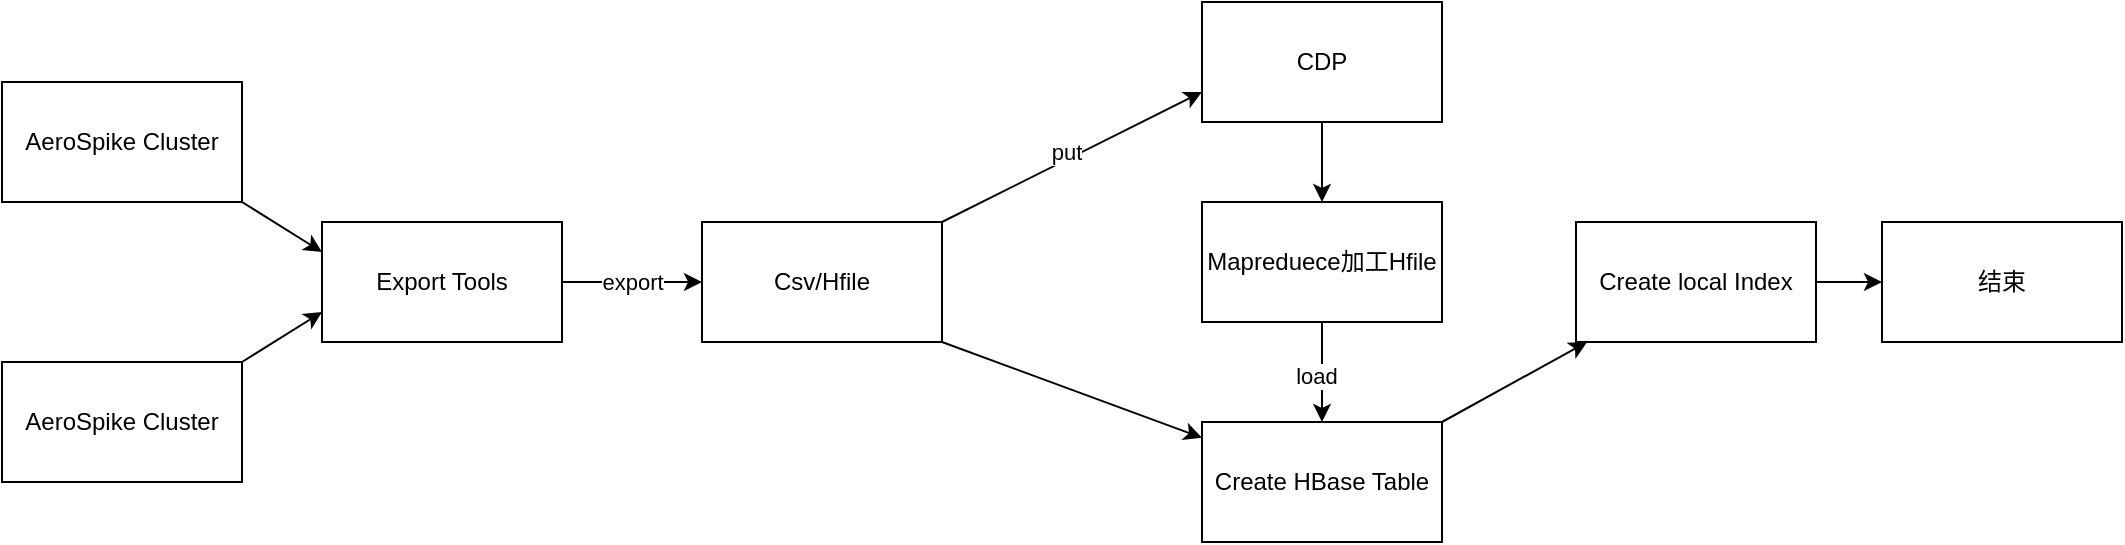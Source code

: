 <mxfile version="20.1.1" type="github"><diagram id="20zDZgV9sf-Oyvgb4a60" name="Page-1"><mxGraphModel dx="1298" dy="882" grid="1" gridSize="10" guides="1" tooltips="1" connect="1" arrows="1" fold="1" page="1" pageScale="1" pageWidth="827" pageHeight="1169" math="0" shadow="0"><root><mxCell id="0"/><mxCell id="1" parent="0"/><mxCell id="YC1pgDmq5oyz4lVh5C-_-7" style="rounded=0;orthogonalLoop=1;jettySize=auto;html=1;entryX=0;entryY=0.25;entryDx=0;entryDy=0;exitX=1;exitY=1;exitDx=0;exitDy=0;" edge="1" parent="1" source="YC1pgDmq5oyz4lVh5C-_-1" target="YC1pgDmq5oyz4lVh5C-_-2"><mxGeometry relative="1" as="geometry"/></mxCell><mxCell id="YC1pgDmq5oyz4lVh5C-_-1" value="AeroSpike Cluster" style="rounded=0;whiteSpace=wrap;html=1;" vertex="1" parent="1"><mxGeometry x="40" y="140" width="120" height="60" as="geometry"/></mxCell><mxCell id="YC1pgDmq5oyz4lVh5C-_-9" value="export" style="edgeStyle=none;rounded=0;orthogonalLoop=1;jettySize=auto;html=1;" edge="1" parent="1" source="YC1pgDmq5oyz4lVh5C-_-2" target="YC1pgDmq5oyz4lVh5C-_-8"><mxGeometry relative="1" as="geometry"/></mxCell><mxCell id="YC1pgDmq5oyz4lVh5C-_-2" value="Export Tools" style="rounded=0;whiteSpace=wrap;html=1;" vertex="1" parent="1"><mxGeometry x="200" y="210" width="120" height="60" as="geometry"/></mxCell><mxCell id="YC1pgDmq5oyz4lVh5C-_-6" style="rounded=0;orthogonalLoop=1;jettySize=auto;html=1;entryX=0;entryY=0.75;entryDx=0;entryDy=0;exitX=1;exitY=0;exitDx=0;exitDy=0;" edge="1" parent="1" source="YC1pgDmq5oyz4lVh5C-_-4" target="YC1pgDmq5oyz4lVh5C-_-2"><mxGeometry relative="1" as="geometry"/></mxCell><mxCell id="YC1pgDmq5oyz4lVh5C-_-4" value="AeroSpike Cluster" style="rounded=0;whiteSpace=wrap;html=1;" vertex="1" parent="1"><mxGeometry x="40" y="280" width="120" height="60" as="geometry"/></mxCell><mxCell id="YC1pgDmq5oyz4lVh5C-_-14" style="edgeStyle=none;rounded=0;orthogonalLoop=1;jettySize=auto;html=1;entryX=0;entryY=0.75;entryDx=0;entryDy=0;exitX=1;exitY=0;exitDx=0;exitDy=0;" edge="1" parent="1" source="YC1pgDmq5oyz4lVh5C-_-8" target="YC1pgDmq5oyz4lVh5C-_-13"><mxGeometry relative="1" as="geometry"/></mxCell><mxCell id="YC1pgDmq5oyz4lVh5C-_-15" value="put" style="edgeLabel;html=1;align=center;verticalAlign=middle;resizable=0;points=[];" vertex="1" connectable="0" parent="YC1pgDmq5oyz4lVh5C-_-14"><mxGeometry x="-0.026" y="5" relative="1" as="geometry"><mxPoint y="1" as="offset"/></mxGeometry></mxCell><mxCell id="YC1pgDmq5oyz4lVh5C-_-17" value="" style="edgeStyle=none;rounded=0;orthogonalLoop=1;jettySize=auto;html=1;exitX=1;exitY=1;exitDx=0;exitDy=0;" edge="1" parent="1" source="YC1pgDmq5oyz4lVh5C-_-8" target="YC1pgDmq5oyz4lVh5C-_-16"><mxGeometry relative="1" as="geometry"/></mxCell><mxCell id="YC1pgDmq5oyz4lVh5C-_-8" value="Csv/Hfile" style="rounded=0;whiteSpace=wrap;html=1;" vertex="1" parent="1"><mxGeometry x="390" y="210" width="120" height="60" as="geometry"/></mxCell><mxCell id="YC1pgDmq5oyz4lVh5C-_-19" value="" style="edgeStyle=none;rounded=0;orthogonalLoop=1;jettySize=auto;html=1;" edge="1" parent="1" source="YC1pgDmq5oyz4lVh5C-_-13" target="YC1pgDmq5oyz4lVh5C-_-18"><mxGeometry relative="1" as="geometry"/></mxCell><mxCell id="YC1pgDmq5oyz4lVh5C-_-13" value="CDP" style="rounded=0;whiteSpace=wrap;html=1;" vertex="1" parent="1"><mxGeometry x="640" y="100" width="120" height="60" as="geometry"/></mxCell><mxCell id="YC1pgDmq5oyz4lVh5C-_-23" value="" style="edgeStyle=none;rounded=0;orthogonalLoop=1;jettySize=auto;html=1;exitX=1;exitY=0;exitDx=0;exitDy=0;" edge="1" parent="1" source="YC1pgDmq5oyz4lVh5C-_-16" target="YC1pgDmq5oyz4lVh5C-_-22"><mxGeometry relative="1" as="geometry"/></mxCell><mxCell id="YC1pgDmq5oyz4lVh5C-_-16" value="Create HBase Table" style="rounded=0;whiteSpace=wrap;html=1;" vertex="1" parent="1"><mxGeometry x="640" y="310" width="120" height="60" as="geometry"/></mxCell><mxCell id="YC1pgDmq5oyz4lVh5C-_-20" value="" style="edgeStyle=none;rounded=0;orthogonalLoop=1;jettySize=auto;html=1;" edge="1" parent="1" source="YC1pgDmq5oyz4lVh5C-_-18" target="YC1pgDmq5oyz4lVh5C-_-16"><mxGeometry relative="1" as="geometry"/></mxCell><mxCell id="YC1pgDmq5oyz4lVh5C-_-21" value="load" style="edgeLabel;html=1;align=center;verticalAlign=middle;resizable=0;points=[];" vertex="1" connectable="0" parent="YC1pgDmq5oyz4lVh5C-_-20"><mxGeometry x="0.08" y="-3" relative="1" as="geometry"><mxPoint as="offset"/></mxGeometry></mxCell><mxCell id="YC1pgDmq5oyz4lVh5C-_-18" value="Mapreduece加工Hfile" style="rounded=0;whiteSpace=wrap;html=1;" vertex="1" parent="1"><mxGeometry x="640" y="200" width="120" height="60" as="geometry"/></mxCell><mxCell id="YC1pgDmq5oyz4lVh5C-_-25" value="" style="edgeStyle=none;rounded=0;orthogonalLoop=1;jettySize=auto;html=1;" edge="1" parent="1" source="YC1pgDmq5oyz4lVh5C-_-22" target="YC1pgDmq5oyz4lVh5C-_-24"><mxGeometry relative="1" as="geometry"/></mxCell><mxCell id="YC1pgDmq5oyz4lVh5C-_-22" value="Create local Index" style="rounded=0;whiteSpace=wrap;html=1;" vertex="1" parent="1"><mxGeometry x="827" y="210" width="120" height="60" as="geometry"/></mxCell><mxCell id="YC1pgDmq5oyz4lVh5C-_-24" value="结束" style="rounded=0;whiteSpace=wrap;html=1;" vertex="1" parent="1"><mxGeometry x="980" y="210" width="120" height="60" as="geometry"/></mxCell></root></mxGraphModel></diagram></mxfile>